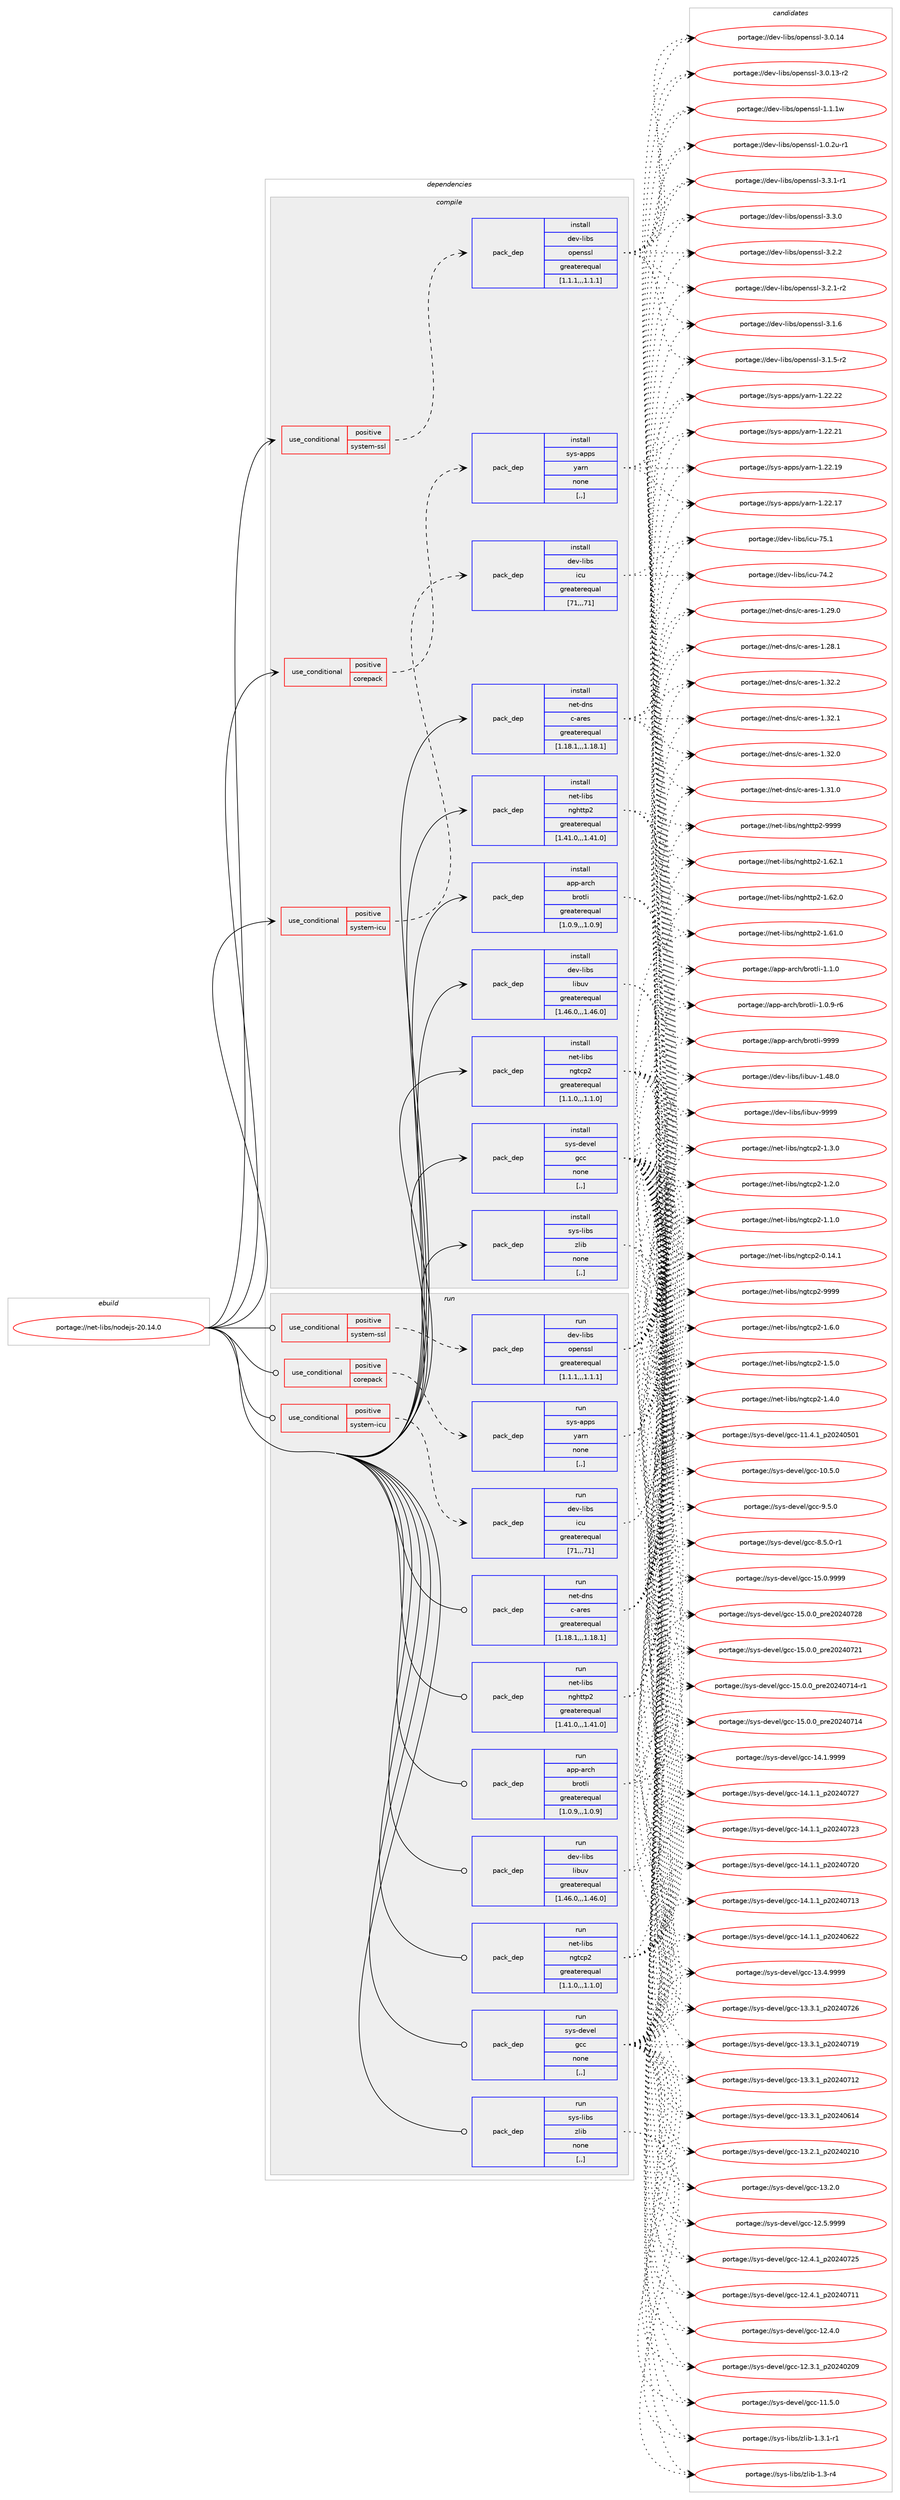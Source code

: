 digraph prolog {

# *************
# Graph options
# *************

newrank=true;
concentrate=true;
compound=true;
graph [rankdir=LR,fontname=Helvetica,fontsize=10,ranksep=1.5];#, ranksep=2.5, nodesep=0.2];
edge  [arrowhead=vee];
node  [fontname=Helvetica,fontsize=10];

# **********
# The ebuild
# **********

subgraph cluster_leftcol {
color=gray;
label=<<i>ebuild</i>>;
id [label="portage://net-libs/nodejs-20.14.0", color=red, width=4, href="../net-libs/nodejs-20.14.0.svg"];
}

# ****************
# The dependencies
# ****************

subgraph cluster_midcol {
color=gray;
label=<<i>dependencies</i>>;
subgraph cluster_compile {
fillcolor="#eeeeee";
style=filled;
label=<<i>compile</i>>;
subgraph cond94241 {
dependency361022 [label=<<TABLE BORDER="0" CELLBORDER="1" CELLSPACING="0" CELLPADDING="4"><TR><TD ROWSPAN="3" CELLPADDING="10">use_conditional</TD></TR><TR><TD>positive</TD></TR><TR><TD>corepack</TD></TR></TABLE>>, shape=none, color=red];
subgraph pack264123 {
dependency361023 [label=<<TABLE BORDER="0" CELLBORDER="1" CELLSPACING="0" CELLPADDING="4" WIDTH="220"><TR><TD ROWSPAN="6" CELLPADDING="30">pack_dep</TD></TR><TR><TD WIDTH="110">install</TD></TR><TR><TD>sys-apps</TD></TR><TR><TD>yarn</TD></TR><TR><TD>none</TD></TR><TR><TD>[,,]</TD></TR></TABLE>>, shape=none, color=blue];
}
dependency361022:e -> dependency361023:w [weight=20,style="dashed",arrowhead="vee"];
}
id:e -> dependency361022:w [weight=20,style="solid",arrowhead="vee"];
subgraph cond94242 {
dependency361024 [label=<<TABLE BORDER="0" CELLBORDER="1" CELLSPACING="0" CELLPADDING="4"><TR><TD ROWSPAN="3" CELLPADDING="10">use_conditional</TD></TR><TR><TD>positive</TD></TR><TR><TD>system-icu</TD></TR></TABLE>>, shape=none, color=red];
subgraph pack264124 {
dependency361025 [label=<<TABLE BORDER="0" CELLBORDER="1" CELLSPACING="0" CELLPADDING="4" WIDTH="220"><TR><TD ROWSPAN="6" CELLPADDING="30">pack_dep</TD></TR><TR><TD WIDTH="110">install</TD></TR><TR><TD>dev-libs</TD></TR><TR><TD>icu</TD></TR><TR><TD>greaterequal</TD></TR><TR><TD>[71,,,71]</TD></TR></TABLE>>, shape=none, color=blue];
}
dependency361024:e -> dependency361025:w [weight=20,style="dashed",arrowhead="vee"];
}
id:e -> dependency361024:w [weight=20,style="solid",arrowhead="vee"];
subgraph cond94243 {
dependency361026 [label=<<TABLE BORDER="0" CELLBORDER="1" CELLSPACING="0" CELLPADDING="4"><TR><TD ROWSPAN="3" CELLPADDING="10">use_conditional</TD></TR><TR><TD>positive</TD></TR><TR><TD>system-ssl</TD></TR></TABLE>>, shape=none, color=red];
subgraph pack264125 {
dependency361027 [label=<<TABLE BORDER="0" CELLBORDER="1" CELLSPACING="0" CELLPADDING="4" WIDTH="220"><TR><TD ROWSPAN="6" CELLPADDING="30">pack_dep</TD></TR><TR><TD WIDTH="110">install</TD></TR><TR><TD>dev-libs</TD></TR><TR><TD>openssl</TD></TR><TR><TD>greaterequal</TD></TR><TR><TD>[1.1.1,,,1.1.1]</TD></TR></TABLE>>, shape=none, color=blue];
}
dependency361026:e -> dependency361027:w [weight=20,style="dashed",arrowhead="vee"];
}
id:e -> dependency361026:w [weight=20,style="solid",arrowhead="vee"];
subgraph pack264126 {
dependency361028 [label=<<TABLE BORDER="0" CELLBORDER="1" CELLSPACING="0" CELLPADDING="4" WIDTH="220"><TR><TD ROWSPAN="6" CELLPADDING="30">pack_dep</TD></TR><TR><TD WIDTH="110">install</TD></TR><TR><TD>app-arch</TD></TR><TR><TD>brotli</TD></TR><TR><TD>greaterequal</TD></TR><TR><TD>[1.0.9,,,1.0.9]</TD></TR></TABLE>>, shape=none, color=blue];
}
id:e -> dependency361028:w [weight=20,style="solid",arrowhead="vee"];
subgraph pack264127 {
dependency361029 [label=<<TABLE BORDER="0" CELLBORDER="1" CELLSPACING="0" CELLPADDING="4" WIDTH="220"><TR><TD ROWSPAN="6" CELLPADDING="30">pack_dep</TD></TR><TR><TD WIDTH="110">install</TD></TR><TR><TD>dev-libs</TD></TR><TR><TD>libuv</TD></TR><TR><TD>greaterequal</TD></TR><TR><TD>[1.46.0,,,1.46.0]</TD></TR></TABLE>>, shape=none, color=blue];
}
id:e -> dependency361029:w [weight=20,style="solid",arrowhead="vee"];
subgraph pack264128 {
dependency361030 [label=<<TABLE BORDER="0" CELLBORDER="1" CELLSPACING="0" CELLPADDING="4" WIDTH="220"><TR><TD ROWSPAN="6" CELLPADDING="30">pack_dep</TD></TR><TR><TD WIDTH="110">install</TD></TR><TR><TD>net-dns</TD></TR><TR><TD>c-ares</TD></TR><TR><TD>greaterequal</TD></TR><TR><TD>[1.18.1,,,1.18.1]</TD></TR></TABLE>>, shape=none, color=blue];
}
id:e -> dependency361030:w [weight=20,style="solid",arrowhead="vee"];
subgraph pack264129 {
dependency361031 [label=<<TABLE BORDER="0" CELLBORDER="1" CELLSPACING="0" CELLPADDING="4" WIDTH="220"><TR><TD ROWSPAN="6" CELLPADDING="30">pack_dep</TD></TR><TR><TD WIDTH="110">install</TD></TR><TR><TD>net-libs</TD></TR><TR><TD>nghttp2</TD></TR><TR><TD>greaterequal</TD></TR><TR><TD>[1.41.0,,,1.41.0]</TD></TR></TABLE>>, shape=none, color=blue];
}
id:e -> dependency361031:w [weight=20,style="solid",arrowhead="vee"];
subgraph pack264130 {
dependency361032 [label=<<TABLE BORDER="0" CELLBORDER="1" CELLSPACING="0" CELLPADDING="4" WIDTH="220"><TR><TD ROWSPAN="6" CELLPADDING="30">pack_dep</TD></TR><TR><TD WIDTH="110">install</TD></TR><TR><TD>net-libs</TD></TR><TR><TD>ngtcp2</TD></TR><TR><TD>greaterequal</TD></TR><TR><TD>[1.1.0,,,1.1.0]</TD></TR></TABLE>>, shape=none, color=blue];
}
id:e -> dependency361032:w [weight=20,style="solid",arrowhead="vee"];
subgraph pack264131 {
dependency361033 [label=<<TABLE BORDER="0" CELLBORDER="1" CELLSPACING="0" CELLPADDING="4" WIDTH="220"><TR><TD ROWSPAN="6" CELLPADDING="30">pack_dep</TD></TR><TR><TD WIDTH="110">install</TD></TR><TR><TD>sys-devel</TD></TR><TR><TD>gcc</TD></TR><TR><TD>none</TD></TR><TR><TD>[,,]</TD></TR></TABLE>>, shape=none, color=blue];
}
id:e -> dependency361033:w [weight=20,style="solid",arrowhead="vee"];
subgraph pack264132 {
dependency361034 [label=<<TABLE BORDER="0" CELLBORDER="1" CELLSPACING="0" CELLPADDING="4" WIDTH="220"><TR><TD ROWSPAN="6" CELLPADDING="30">pack_dep</TD></TR><TR><TD WIDTH="110">install</TD></TR><TR><TD>sys-libs</TD></TR><TR><TD>zlib</TD></TR><TR><TD>none</TD></TR><TR><TD>[,,]</TD></TR></TABLE>>, shape=none, color=blue];
}
id:e -> dependency361034:w [weight=20,style="solid",arrowhead="vee"];
}
subgraph cluster_compileandrun {
fillcolor="#eeeeee";
style=filled;
label=<<i>compile and run</i>>;
}
subgraph cluster_run {
fillcolor="#eeeeee";
style=filled;
label=<<i>run</i>>;
subgraph cond94244 {
dependency361035 [label=<<TABLE BORDER="0" CELLBORDER="1" CELLSPACING="0" CELLPADDING="4"><TR><TD ROWSPAN="3" CELLPADDING="10">use_conditional</TD></TR><TR><TD>positive</TD></TR><TR><TD>corepack</TD></TR></TABLE>>, shape=none, color=red];
subgraph pack264133 {
dependency361036 [label=<<TABLE BORDER="0" CELLBORDER="1" CELLSPACING="0" CELLPADDING="4" WIDTH="220"><TR><TD ROWSPAN="6" CELLPADDING="30">pack_dep</TD></TR><TR><TD WIDTH="110">run</TD></TR><TR><TD>sys-apps</TD></TR><TR><TD>yarn</TD></TR><TR><TD>none</TD></TR><TR><TD>[,,]</TD></TR></TABLE>>, shape=none, color=blue];
}
dependency361035:e -> dependency361036:w [weight=20,style="dashed",arrowhead="vee"];
}
id:e -> dependency361035:w [weight=20,style="solid",arrowhead="odot"];
subgraph cond94245 {
dependency361037 [label=<<TABLE BORDER="0" CELLBORDER="1" CELLSPACING="0" CELLPADDING="4"><TR><TD ROWSPAN="3" CELLPADDING="10">use_conditional</TD></TR><TR><TD>positive</TD></TR><TR><TD>system-icu</TD></TR></TABLE>>, shape=none, color=red];
subgraph pack264134 {
dependency361038 [label=<<TABLE BORDER="0" CELLBORDER="1" CELLSPACING="0" CELLPADDING="4" WIDTH="220"><TR><TD ROWSPAN="6" CELLPADDING="30">pack_dep</TD></TR><TR><TD WIDTH="110">run</TD></TR><TR><TD>dev-libs</TD></TR><TR><TD>icu</TD></TR><TR><TD>greaterequal</TD></TR><TR><TD>[71,,,71]</TD></TR></TABLE>>, shape=none, color=blue];
}
dependency361037:e -> dependency361038:w [weight=20,style="dashed",arrowhead="vee"];
}
id:e -> dependency361037:w [weight=20,style="solid",arrowhead="odot"];
subgraph cond94246 {
dependency361039 [label=<<TABLE BORDER="0" CELLBORDER="1" CELLSPACING="0" CELLPADDING="4"><TR><TD ROWSPAN="3" CELLPADDING="10">use_conditional</TD></TR><TR><TD>positive</TD></TR><TR><TD>system-ssl</TD></TR></TABLE>>, shape=none, color=red];
subgraph pack264135 {
dependency361040 [label=<<TABLE BORDER="0" CELLBORDER="1" CELLSPACING="0" CELLPADDING="4" WIDTH="220"><TR><TD ROWSPAN="6" CELLPADDING="30">pack_dep</TD></TR><TR><TD WIDTH="110">run</TD></TR><TR><TD>dev-libs</TD></TR><TR><TD>openssl</TD></TR><TR><TD>greaterequal</TD></TR><TR><TD>[1.1.1,,,1.1.1]</TD></TR></TABLE>>, shape=none, color=blue];
}
dependency361039:e -> dependency361040:w [weight=20,style="dashed",arrowhead="vee"];
}
id:e -> dependency361039:w [weight=20,style="solid",arrowhead="odot"];
subgraph pack264136 {
dependency361041 [label=<<TABLE BORDER="0" CELLBORDER="1" CELLSPACING="0" CELLPADDING="4" WIDTH="220"><TR><TD ROWSPAN="6" CELLPADDING="30">pack_dep</TD></TR><TR><TD WIDTH="110">run</TD></TR><TR><TD>app-arch</TD></TR><TR><TD>brotli</TD></TR><TR><TD>greaterequal</TD></TR><TR><TD>[1.0.9,,,1.0.9]</TD></TR></TABLE>>, shape=none, color=blue];
}
id:e -> dependency361041:w [weight=20,style="solid",arrowhead="odot"];
subgraph pack264137 {
dependency361042 [label=<<TABLE BORDER="0" CELLBORDER="1" CELLSPACING="0" CELLPADDING="4" WIDTH="220"><TR><TD ROWSPAN="6" CELLPADDING="30">pack_dep</TD></TR><TR><TD WIDTH="110">run</TD></TR><TR><TD>dev-libs</TD></TR><TR><TD>libuv</TD></TR><TR><TD>greaterequal</TD></TR><TR><TD>[1.46.0,,,1.46.0]</TD></TR></TABLE>>, shape=none, color=blue];
}
id:e -> dependency361042:w [weight=20,style="solid",arrowhead="odot"];
subgraph pack264138 {
dependency361043 [label=<<TABLE BORDER="0" CELLBORDER="1" CELLSPACING="0" CELLPADDING="4" WIDTH="220"><TR><TD ROWSPAN="6" CELLPADDING="30">pack_dep</TD></TR><TR><TD WIDTH="110">run</TD></TR><TR><TD>net-dns</TD></TR><TR><TD>c-ares</TD></TR><TR><TD>greaterequal</TD></TR><TR><TD>[1.18.1,,,1.18.1]</TD></TR></TABLE>>, shape=none, color=blue];
}
id:e -> dependency361043:w [weight=20,style="solid",arrowhead="odot"];
subgraph pack264139 {
dependency361044 [label=<<TABLE BORDER="0" CELLBORDER="1" CELLSPACING="0" CELLPADDING="4" WIDTH="220"><TR><TD ROWSPAN="6" CELLPADDING="30">pack_dep</TD></TR><TR><TD WIDTH="110">run</TD></TR><TR><TD>net-libs</TD></TR><TR><TD>nghttp2</TD></TR><TR><TD>greaterequal</TD></TR><TR><TD>[1.41.0,,,1.41.0]</TD></TR></TABLE>>, shape=none, color=blue];
}
id:e -> dependency361044:w [weight=20,style="solid",arrowhead="odot"];
subgraph pack264140 {
dependency361045 [label=<<TABLE BORDER="0" CELLBORDER="1" CELLSPACING="0" CELLPADDING="4" WIDTH="220"><TR><TD ROWSPAN="6" CELLPADDING="30">pack_dep</TD></TR><TR><TD WIDTH="110">run</TD></TR><TR><TD>net-libs</TD></TR><TR><TD>ngtcp2</TD></TR><TR><TD>greaterequal</TD></TR><TR><TD>[1.1.0,,,1.1.0]</TD></TR></TABLE>>, shape=none, color=blue];
}
id:e -> dependency361045:w [weight=20,style="solid",arrowhead="odot"];
subgraph pack264141 {
dependency361046 [label=<<TABLE BORDER="0" CELLBORDER="1" CELLSPACING="0" CELLPADDING="4" WIDTH="220"><TR><TD ROWSPAN="6" CELLPADDING="30">pack_dep</TD></TR><TR><TD WIDTH="110">run</TD></TR><TR><TD>sys-devel</TD></TR><TR><TD>gcc</TD></TR><TR><TD>none</TD></TR><TR><TD>[,,]</TD></TR></TABLE>>, shape=none, color=blue];
}
id:e -> dependency361046:w [weight=20,style="solid",arrowhead="odot"];
subgraph pack264142 {
dependency361047 [label=<<TABLE BORDER="0" CELLBORDER="1" CELLSPACING="0" CELLPADDING="4" WIDTH="220"><TR><TD ROWSPAN="6" CELLPADDING="30">pack_dep</TD></TR><TR><TD WIDTH="110">run</TD></TR><TR><TD>sys-libs</TD></TR><TR><TD>zlib</TD></TR><TR><TD>none</TD></TR><TR><TD>[,,]</TD></TR></TABLE>>, shape=none, color=blue];
}
id:e -> dependency361047:w [weight=20,style="solid",arrowhead="odot"];
}
}

# **************
# The candidates
# **************

subgraph cluster_choices {
rank=same;
color=gray;
label=<<i>candidates</i>>;

subgraph choice264123 {
color=black;
nodesep=1;
choice115121115459711211211547121971141104549465050465050 [label="portage://sys-apps/yarn-1.22.22", color=red, width=4,href="../sys-apps/yarn-1.22.22.svg"];
choice115121115459711211211547121971141104549465050465049 [label="portage://sys-apps/yarn-1.22.21", color=red, width=4,href="../sys-apps/yarn-1.22.21.svg"];
choice115121115459711211211547121971141104549465050464957 [label="portage://sys-apps/yarn-1.22.19", color=red, width=4,href="../sys-apps/yarn-1.22.19.svg"];
choice115121115459711211211547121971141104549465050464955 [label="portage://sys-apps/yarn-1.22.17", color=red, width=4,href="../sys-apps/yarn-1.22.17.svg"];
dependency361023:e -> choice115121115459711211211547121971141104549465050465050:w [style=dotted,weight="100"];
dependency361023:e -> choice115121115459711211211547121971141104549465050465049:w [style=dotted,weight="100"];
dependency361023:e -> choice115121115459711211211547121971141104549465050464957:w [style=dotted,weight="100"];
dependency361023:e -> choice115121115459711211211547121971141104549465050464955:w [style=dotted,weight="100"];
}
subgraph choice264124 {
color=black;
nodesep=1;
choice100101118451081059811547105991174555534649 [label="portage://dev-libs/icu-75.1", color=red, width=4,href="../dev-libs/icu-75.1.svg"];
choice100101118451081059811547105991174555524650 [label="portage://dev-libs/icu-74.2", color=red, width=4,href="../dev-libs/icu-74.2.svg"];
dependency361025:e -> choice100101118451081059811547105991174555534649:w [style=dotted,weight="100"];
dependency361025:e -> choice100101118451081059811547105991174555524650:w [style=dotted,weight="100"];
}
subgraph choice264125 {
color=black;
nodesep=1;
choice1001011184510810598115471111121011101151151084551465146494511449 [label="portage://dev-libs/openssl-3.3.1-r1", color=red, width=4,href="../dev-libs/openssl-3.3.1-r1.svg"];
choice100101118451081059811547111112101110115115108455146514648 [label="portage://dev-libs/openssl-3.3.0", color=red, width=4,href="../dev-libs/openssl-3.3.0.svg"];
choice100101118451081059811547111112101110115115108455146504650 [label="portage://dev-libs/openssl-3.2.2", color=red, width=4,href="../dev-libs/openssl-3.2.2.svg"];
choice1001011184510810598115471111121011101151151084551465046494511450 [label="portage://dev-libs/openssl-3.2.1-r2", color=red, width=4,href="../dev-libs/openssl-3.2.1-r2.svg"];
choice100101118451081059811547111112101110115115108455146494654 [label="portage://dev-libs/openssl-3.1.6", color=red, width=4,href="../dev-libs/openssl-3.1.6.svg"];
choice1001011184510810598115471111121011101151151084551464946534511450 [label="portage://dev-libs/openssl-3.1.5-r2", color=red, width=4,href="../dev-libs/openssl-3.1.5-r2.svg"];
choice10010111845108105981154711111210111011511510845514648464952 [label="portage://dev-libs/openssl-3.0.14", color=red, width=4,href="../dev-libs/openssl-3.0.14.svg"];
choice100101118451081059811547111112101110115115108455146484649514511450 [label="portage://dev-libs/openssl-3.0.13-r2", color=red, width=4,href="../dev-libs/openssl-3.0.13-r2.svg"];
choice100101118451081059811547111112101110115115108454946494649119 [label="portage://dev-libs/openssl-1.1.1w", color=red, width=4,href="../dev-libs/openssl-1.1.1w.svg"];
choice1001011184510810598115471111121011101151151084549464846501174511449 [label="portage://dev-libs/openssl-1.0.2u-r1", color=red, width=4,href="../dev-libs/openssl-1.0.2u-r1.svg"];
dependency361027:e -> choice1001011184510810598115471111121011101151151084551465146494511449:w [style=dotted,weight="100"];
dependency361027:e -> choice100101118451081059811547111112101110115115108455146514648:w [style=dotted,weight="100"];
dependency361027:e -> choice100101118451081059811547111112101110115115108455146504650:w [style=dotted,weight="100"];
dependency361027:e -> choice1001011184510810598115471111121011101151151084551465046494511450:w [style=dotted,weight="100"];
dependency361027:e -> choice100101118451081059811547111112101110115115108455146494654:w [style=dotted,weight="100"];
dependency361027:e -> choice1001011184510810598115471111121011101151151084551464946534511450:w [style=dotted,weight="100"];
dependency361027:e -> choice10010111845108105981154711111210111011511510845514648464952:w [style=dotted,weight="100"];
dependency361027:e -> choice100101118451081059811547111112101110115115108455146484649514511450:w [style=dotted,weight="100"];
dependency361027:e -> choice100101118451081059811547111112101110115115108454946494649119:w [style=dotted,weight="100"];
dependency361027:e -> choice1001011184510810598115471111121011101151151084549464846501174511449:w [style=dotted,weight="100"];
}
subgraph choice264126 {
color=black;
nodesep=1;
choice9711211245971149910447981141111161081054557575757 [label="portage://app-arch/brotli-9999", color=red, width=4,href="../app-arch/brotli-9999.svg"];
choice971121124597114991044798114111116108105454946494648 [label="portage://app-arch/brotli-1.1.0", color=red, width=4,href="../app-arch/brotli-1.1.0.svg"];
choice9711211245971149910447981141111161081054549464846574511454 [label="portage://app-arch/brotli-1.0.9-r6", color=red, width=4,href="../app-arch/brotli-1.0.9-r6.svg"];
dependency361028:e -> choice9711211245971149910447981141111161081054557575757:w [style=dotted,weight="100"];
dependency361028:e -> choice971121124597114991044798114111116108105454946494648:w [style=dotted,weight="100"];
dependency361028:e -> choice9711211245971149910447981141111161081054549464846574511454:w [style=dotted,weight="100"];
}
subgraph choice264127 {
color=black;
nodesep=1;
choice100101118451081059811547108105981171184557575757 [label="portage://dev-libs/libuv-9999", color=red, width=4,href="../dev-libs/libuv-9999.svg"];
choice1001011184510810598115471081059811711845494652564648 [label="portage://dev-libs/libuv-1.48.0", color=red, width=4,href="../dev-libs/libuv-1.48.0.svg"];
dependency361029:e -> choice100101118451081059811547108105981171184557575757:w [style=dotted,weight="100"];
dependency361029:e -> choice1001011184510810598115471081059811711845494652564648:w [style=dotted,weight="100"];
}
subgraph choice264128 {
color=black;
nodesep=1;
choice110101116451001101154799459711410111545494651504650 [label="portage://net-dns/c-ares-1.32.2", color=red, width=4,href="../net-dns/c-ares-1.32.2.svg"];
choice110101116451001101154799459711410111545494651504649 [label="portage://net-dns/c-ares-1.32.1", color=red, width=4,href="../net-dns/c-ares-1.32.1.svg"];
choice110101116451001101154799459711410111545494651504648 [label="portage://net-dns/c-ares-1.32.0", color=red, width=4,href="../net-dns/c-ares-1.32.0.svg"];
choice110101116451001101154799459711410111545494651494648 [label="portage://net-dns/c-ares-1.31.0", color=red, width=4,href="../net-dns/c-ares-1.31.0.svg"];
choice110101116451001101154799459711410111545494650574648 [label="portage://net-dns/c-ares-1.29.0", color=red, width=4,href="../net-dns/c-ares-1.29.0.svg"];
choice110101116451001101154799459711410111545494650564649 [label="portage://net-dns/c-ares-1.28.1", color=red, width=4,href="../net-dns/c-ares-1.28.1.svg"];
dependency361030:e -> choice110101116451001101154799459711410111545494651504650:w [style=dotted,weight="100"];
dependency361030:e -> choice110101116451001101154799459711410111545494651504649:w [style=dotted,weight="100"];
dependency361030:e -> choice110101116451001101154799459711410111545494651504648:w [style=dotted,weight="100"];
dependency361030:e -> choice110101116451001101154799459711410111545494651494648:w [style=dotted,weight="100"];
dependency361030:e -> choice110101116451001101154799459711410111545494650574648:w [style=dotted,weight="100"];
dependency361030:e -> choice110101116451001101154799459711410111545494650564649:w [style=dotted,weight="100"];
}
subgraph choice264129 {
color=black;
nodesep=1;
choice110101116451081059811547110103104116116112504557575757 [label="portage://net-libs/nghttp2-9999", color=red, width=4,href="../net-libs/nghttp2-9999.svg"];
choice1101011164510810598115471101031041161161125045494654504649 [label="portage://net-libs/nghttp2-1.62.1", color=red, width=4,href="../net-libs/nghttp2-1.62.1.svg"];
choice1101011164510810598115471101031041161161125045494654504648 [label="portage://net-libs/nghttp2-1.62.0", color=red, width=4,href="../net-libs/nghttp2-1.62.0.svg"];
choice1101011164510810598115471101031041161161125045494654494648 [label="portage://net-libs/nghttp2-1.61.0", color=red, width=4,href="../net-libs/nghttp2-1.61.0.svg"];
dependency361031:e -> choice110101116451081059811547110103104116116112504557575757:w [style=dotted,weight="100"];
dependency361031:e -> choice1101011164510810598115471101031041161161125045494654504649:w [style=dotted,weight="100"];
dependency361031:e -> choice1101011164510810598115471101031041161161125045494654504648:w [style=dotted,weight="100"];
dependency361031:e -> choice1101011164510810598115471101031041161161125045494654494648:w [style=dotted,weight="100"];
}
subgraph choice264130 {
color=black;
nodesep=1;
choice11010111645108105981154711010311699112504557575757 [label="portage://net-libs/ngtcp2-9999", color=red, width=4,href="../net-libs/ngtcp2-9999.svg"];
choice1101011164510810598115471101031169911250454946544648 [label="portage://net-libs/ngtcp2-1.6.0", color=red, width=4,href="../net-libs/ngtcp2-1.6.0.svg"];
choice1101011164510810598115471101031169911250454946534648 [label="portage://net-libs/ngtcp2-1.5.0", color=red, width=4,href="../net-libs/ngtcp2-1.5.0.svg"];
choice1101011164510810598115471101031169911250454946524648 [label="portage://net-libs/ngtcp2-1.4.0", color=red, width=4,href="../net-libs/ngtcp2-1.4.0.svg"];
choice1101011164510810598115471101031169911250454946514648 [label="portage://net-libs/ngtcp2-1.3.0", color=red, width=4,href="../net-libs/ngtcp2-1.3.0.svg"];
choice1101011164510810598115471101031169911250454946504648 [label="portage://net-libs/ngtcp2-1.2.0", color=red, width=4,href="../net-libs/ngtcp2-1.2.0.svg"];
choice1101011164510810598115471101031169911250454946494648 [label="portage://net-libs/ngtcp2-1.1.0", color=red, width=4,href="../net-libs/ngtcp2-1.1.0.svg"];
choice110101116451081059811547110103116991125045484649524649 [label="portage://net-libs/ngtcp2-0.14.1", color=red, width=4,href="../net-libs/ngtcp2-0.14.1.svg"];
dependency361032:e -> choice11010111645108105981154711010311699112504557575757:w [style=dotted,weight="100"];
dependency361032:e -> choice1101011164510810598115471101031169911250454946544648:w [style=dotted,weight="100"];
dependency361032:e -> choice1101011164510810598115471101031169911250454946534648:w [style=dotted,weight="100"];
dependency361032:e -> choice1101011164510810598115471101031169911250454946524648:w [style=dotted,weight="100"];
dependency361032:e -> choice1101011164510810598115471101031169911250454946514648:w [style=dotted,weight="100"];
dependency361032:e -> choice1101011164510810598115471101031169911250454946504648:w [style=dotted,weight="100"];
dependency361032:e -> choice1101011164510810598115471101031169911250454946494648:w [style=dotted,weight="100"];
dependency361032:e -> choice110101116451081059811547110103116991125045484649524649:w [style=dotted,weight="100"];
}
subgraph choice264131 {
color=black;
nodesep=1;
choice1151211154510010111810110847103999945495346484657575757 [label="portage://sys-devel/gcc-15.0.9999", color=red, width=4,href="../sys-devel/gcc-15.0.9999.svg"];
choice1151211154510010111810110847103999945495346484648951121141015048505248555056 [label="portage://sys-devel/gcc-15.0.0_pre20240728", color=red, width=4,href="../sys-devel/gcc-15.0.0_pre20240728.svg"];
choice1151211154510010111810110847103999945495346484648951121141015048505248555049 [label="portage://sys-devel/gcc-15.0.0_pre20240721", color=red, width=4,href="../sys-devel/gcc-15.0.0_pre20240721.svg"];
choice11512111545100101118101108471039999454953464846489511211410150485052485549524511449 [label="portage://sys-devel/gcc-15.0.0_pre20240714-r1", color=red, width=4,href="../sys-devel/gcc-15.0.0_pre20240714-r1.svg"];
choice1151211154510010111810110847103999945495346484648951121141015048505248554952 [label="portage://sys-devel/gcc-15.0.0_pre20240714", color=red, width=4,href="../sys-devel/gcc-15.0.0_pre20240714.svg"];
choice1151211154510010111810110847103999945495246494657575757 [label="portage://sys-devel/gcc-14.1.9999", color=red, width=4,href="../sys-devel/gcc-14.1.9999.svg"];
choice1151211154510010111810110847103999945495246494649951125048505248555055 [label="portage://sys-devel/gcc-14.1.1_p20240727", color=red, width=4,href="../sys-devel/gcc-14.1.1_p20240727.svg"];
choice1151211154510010111810110847103999945495246494649951125048505248555051 [label="portage://sys-devel/gcc-14.1.1_p20240723", color=red, width=4,href="../sys-devel/gcc-14.1.1_p20240723.svg"];
choice1151211154510010111810110847103999945495246494649951125048505248555048 [label="portage://sys-devel/gcc-14.1.1_p20240720", color=red, width=4,href="../sys-devel/gcc-14.1.1_p20240720.svg"];
choice1151211154510010111810110847103999945495246494649951125048505248554951 [label="portage://sys-devel/gcc-14.1.1_p20240713", color=red, width=4,href="../sys-devel/gcc-14.1.1_p20240713.svg"];
choice1151211154510010111810110847103999945495246494649951125048505248545050 [label="portage://sys-devel/gcc-14.1.1_p20240622", color=red, width=4,href="../sys-devel/gcc-14.1.1_p20240622.svg"];
choice1151211154510010111810110847103999945495146524657575757 [label="portage://sys-devel/gcc-13.4.9999", color=red, width=4,href="../sys-devel/gcc-13.4.9999.svg"];
choice1151211154510010111810110847103999945495146514649951125048505248555054 [label="portage://sys-devel/gcc-13.3.1_p20240726", color=red, width=4,href="../sys-devel/gcc-13.3.1_p20240726.svg"];
choice1151211154510010111810110847103999945495146514649951125048505248554957 [label="portage://sys-devel/gcc-13.3.1_p20240719", color=red, width=4,href="../sys-devel/gcc-13.3.1_p20240719.svg"];
choice1151211154510010111810110847103999945495146514649951125048505248554950 [label="portage://sys-devel/gcc-13.3.1_p20240712", color=red, width=4,href="../sys-devel/gcc-13.3.1_p20240712.svg"];
choice1151211154510010111810110847103999945495146514649951125048505248544952 [label="portage://sys-devel/gcc-13.3.1_p20240614", color=red, width=4,href="../sys-devel/gcc-13.3.1_p20240614.svg"];
choice1151211154510010111810110847103999945495146504649951125048505248504948 [label="portage://sys-devel/gcc-13.2.1_p20240210", color=red, width=4,href="../sys-devel/gcc-13.2.1_p20240210.svg"];
choice1151211154510010111810110847103999945495146504648 [label="portage://sys-devel/gcc-13.2.0", color=red, width=4,href="../sys-devel/gcc-13.2.0.svg"];
choice1151211154510010111810110847103999945495046534657575757 [label="portage://sys-devel/gcc-12.5.9999", color=red, width=4,href="../sys-devel/gcc-12.5.9999.svg"];
choice1151211154510010111810110847103999945495046524649951125048505248555053 [label="portage://sys-devel/gcc-12.4.1_p20240725", color=red, width=4,href="../sys-devel/gcc-12.4.1_p20240725.svg"];
choice1151211154510010111810110847103999945495046524649951125048505248554949 [label="portage://sys-devel/gcc-12.4.1_p20240711", color=red, width=4,href="../sys-devel/gcc-12.4.1_p20240711.svg"];
choice1151211154510010111810110847103999945495046524648 [label="portage://sys-devel/gcc-12.4.0", color=red, width=4,href="../sys-devel/gcc-12.4.0.svg"];
choice1151211154510010111810110847103999945495046514649951125048505248504857 [label="portage://sys-devel/gcc-12.3.1_p20240209", color=red, width=4,href="../sys-devel/gcc-12.3.1_p20240209.svg"];
choice1151211154510010111810110847103999945494946534648 [label="portage://sys-devel/gcc-11.5.0", color=red, width=4,href="../sys-devel/gcc-11.5.0.svg"];
choice1151211154510010111810110847103999945494946524649951125048505248534849 [label="portage://sys-devel/gcc-11.4.1_p20240501", color=red, width=4,href="../sys-devel/gcc-11.4.1_p20240501.svg"];
choice1151211154510010111810110847103999945494846534648 [label="portage://sys-devel/gcc-10.5.0", color=red, width=4,href="../sys-devel/gcc-10.5.0.svg"];
choice11512111545100101118101108471039999455746534648 [label="portage://sys-devel/gcc-9.5.0", color=red, width=4,href="../sys-devel/gcc-9.5.0.svg"];
choice115121115451001011181011084710399994556465346484511449 [label="portage://sys-devel/gcc-8.5.0-r1", color=red, width=4,href="../sys-devel/gcc-8.5.0-r1.svg"];
dependency361033:e -> choice1151211154510010111810110847103999945495346484657575757:w [style=dotted,weight="100"];
dependency361033:e -> choice1151211154510010111810110847103999945495346484648951121141015048505248555056:w [style=dotted,weight="100"];
dependency361033:e -> choice1151211154510010111810110847103999945495346484648951121141015048505248555049:w [style=dotted,weight="100"];
dependency361033:e -> choice11512111545100101118101108471039999454953464846489511211410150485052485549524511449:w [style=dotted,weight="100"];
dependency361033:e -> choice1151211154510010111810110847103999945495346484648951121141015048505248554952:w [style=dotted,weight="100"];
dependency361033:e -> choice1151211154510010111810110847103999945495246494657575757:w [style=dotted,weight="100"];
dependency361033:e -> choice1151211154510010111810110847103999945495246494649951125048505248555055:w [style=dotted,weight="100"];
dependency361033:e -> choice1151211154510010111810110847103999945495246494649951125048505248555051:w [style=dotted,weight="100"];
dependency361033:e -> choice1151211154510010111810110847103999945495246494649951125048505248555048:w [style=dotted,weight="100"];
dependency361033:e -> choice1151211154510010111810110847103999945495246494649951125048505248554951:w [style=dotted,weight="100"];
dependency361033:e -> choice1151211154510010111810110847103999945495246494649951125048505248545050:w [style=dotted,weight="100"];
dependency361033:e -> choice1151211154510010111810110847103999945495146524657575757:w [style=dotted,weight="100"];
dependency361033:e -> choice1151211154510010111810110847103999945495146514649951125048505248555054:w [style=dotted,weight="100"];
dependency361033:e -> choice1151211154510010111810110847103999945495146514649951125048505248554957:w [style=dotted,weight="100"];
dependency361033:e -> choice1151211154510010111810110847103999945495146514649951125048505248554950:w [style=dotted,weight="100"];
dependency361033:e -> choice1151211154510010111810110847103999945495146514649951125048505248544952:w [style=dotted,weight="100"];
dependency361033:e -> choice1151211154510010111810110847103999945495146504649951125048505248504948:w [style=dotted,weight="100"];
dependency361033:e -> choice1151211154510010111810110847103999945495146504648:w [style=dotted,weight="100"];
dependency361033:e -> choice1151211154510010111810110847103999945495046534657575757:w [style=dotted,weight="100"];
dependency361033:e -> choice1151211154510010111810110847103999945495046524649951125048505248555053:w [style=dotted,weight="100"];
dependency361033:e -> choice1151211154510010111810110847103999945495046524649951125048505248554949:w [style=dotted,weight="100"];
dependency361033:e -> choice1151211154510010111810110847103999945495046524648:w [style=dotted,weight="100"];
dependency361033:e -> choice1151211154510010111810110847103999945495046514649951125048505248504857:w [style=dotted,weight="100"];
dependency361033:e -> choice1151211154510010111810110847103999945494946534648:w [style=dotted,weight="100"];
dependency361033:e -> choice1151211154510010111810110847103999945494946524649951125048505248534849:w [style=dotted,weight="100"];
dependency361033:e -> choice1151211154510010111810110847103999945494846534648:w [style=dotted,weight="100"];
dependency361033:e -> choice11512111545100101118101108471039999455746534648:w [style=dotted,weight="100"];
dependency361033:e -> choice115121115451001011181011084710399994556465346484511449:w [style=dotted,weight="100"];
}
subgraph choice264132 {
color=black;
nodesep=1;
choice115121115451081059811547122108105984549465146494511449 [label="portage://sys-libs/zlib-1.3.1-r1", color=red, width=4,href="../sys-libs/zlib-1.3.1-r1.svg"];
choice11512111545108105981154712210810598454946514511452 [label="portage://sys-libs/zlib-1.3-r4", color=red, width=4,href="../sys-libs/zlib-1.3-r4.svg"];
dependency361034:e -> choice115121115451081059811547122108105984549465146494511449:w [style=dotted,weight="100"];
dependency361034:e -> choice11512111545108105981154712210810598454946514511452:w [style=dotted,weight="100"];
}
subgraph choice264133 {
color=black;
nodesep=1;
choice115121115459711211211547121971141104549465050465050 [label="portage://sys-apps/yarn-1.22.22", color=red, width=4,href="../sys-apps/yarn-1.22.22.svg"];
choice115121115459711211211547121971141104549465050465049 [label="portage://sys-apps/yarn-1.22.21", color=red, width=4,href="../sys-apps/yarn-1.22.21.svg"];
choice115121115459711211211547121971141104549465050464957 [label="portage://sys-apps/yarn-1.22.19", color=red, width=4,href="../sys-apps/yarn-1.22.19.svg"];
choice115121115459711211211547121971141104549465050464955 [label="portage://sys-apps/yarn-1.22.17", color=red, width=4,href="../sys-apps/yarn-1.22.17.svg"];
dependency361036:e -> choice115121115459711211211547121971141104549465050465050:w [style=dotted,weight="100"];
dependency361036:e -> choice115121115459711211211547121971141104549465050465049:w [style=dotted,weight="100"];
dependency361036:e -> choice115121115459711211211547121971141104549465050464957:w [style=dotted,weight="100"];
dependency361036:e -> choice115121115459711211211547121971141104549465050464955:w [style=dotted,weight="100"];
}
subgraph choice264134 {
color=black;
nodesep=1;
choice100101118451081059811547105991174555534649 [label="portage://dev-libs/icu-75.1", color=red, width=4,href="../dev-libs/icu-75.1.svg"];
choice100101118451081059811547105991174555524650 [label="portage://dev-libs/icu-74.2", color=red, width=4,href="../dev-libs/icu-74.2.svg"];
dependency361038:e -> choice100101118451081059811547105991174555534649:w [style=dotted,weight="100"];
dependency361038:e -> choice100101118451081059811547105991174555524650:w [style=dotted,weight="100"];
}
subgraph choice264135 {
color=black;
nodesep=1;
choice1001011184510810598115471111121011101151151084551465146494511449 [label="portage://dev-libs/openssl-3.3.1-r1", color=red, width=4,href="../dev-libs/openssl-3.3.1-r1.svg"];
choice100101118451081059811547111112101110115115108455146514648 [label="portage://dev-libs/openssl-3.3.0", color=red, width=4,href="../dev-libs/openssl-3.3.0.svg"];
choice100101118451081059811547111112101110115115108455146504650 [label="portage://dev-libs/openssl-3.2.2", color=red, width=4,href="../dev-libs/openssl-3.2.2.svg"];
choice1001011184510810598115471111121011101151151084551465046494511450 [label="portage://dev-libs/openssl-3.2.1-r2", color=red, width=4,href="../dev-libs/openssl-3.2.1-r2.svg"];
choice100101118451081059811547111112101110115115108455146494654 [label="portage://dev-libs/openssl-3.1.6", color=red, width=4,href="../dev-libs/openssl-3.1.6.svg"];
choice1001011184510810598115471111121011101151151084551464946534511450 [label="portage://dev-libs/openssl-3.1.5-r2", color=red, width=4,href="../dev-libs/openssl-3.1.5-r2.svg"];
choice10010111845108105981154711111210111011511510845514648464952 [label="portage://dev-libs/openssl-3.0.14", color=red, width=4,href="../dev-libs/openssl-3.0.14.svg"];
choice100101118451081059811547111112101110115115108455146484649514511450 [label="portage://dev-libs/openssl-3.0.13-r2", color=red, width=4,href="../dev-libs/openssl-3.0.13-r2.svg"];
choice100101118451081059811547111112101110115115108454946494649119 [label="portage://dev-libs/openssl-1.1.1w", color=red, width=4,href="../dev-libs/openssl-1.1.1w.svg"];
choice1001011184510810598115471111121011101151151084549464846501174511449 [label="portage://dev-libs/openssl-1.0.2u-r1", color=red, width=4,href="../dev-libs/openssl-1.0.2u-r1.svg"];
dependency361040:e -> choice1001011184510810598115471111121011101151151084551465146494511449:w [style=dotted,weight="100"];
dependency361040:e -> choice100101118451081059811547111112101110115115108455146514648:w [style=dotted,weight="100"];
dependency361040:e -> choice100101118451081059811547111112101110115115108455146504650:w [style=dotted,weight="100"];
dependency361040:e -> choice1001011184510810598115471111121011101151151084551465046494511450:w [style=dotted,weight="100"];
dependency361040:e -> choice100101118451081059811547111112101110115115108455146494654:w [style=dotted,weight="100"];
dependency361040:e -> choice1001011184510810598115471111121011101151151084551464946534511450:w [style=dotted,weight="100"];
dependency361040:e -> choice10010111845108105981154711111210111011511510845514648464952:w [style=dotted,weight="100"];
dependency361040:e -> choice100101118451081059811547111112101110115115108455146484649514511450:w [style=dotted,weight="100"];
dependency361040:e -> choice100101118451081059811547111112101110115115108454946494649119:w [style=dotted,weight="100"];
dependency361040:e -> choice1001011184510810598115471111121011101151151084549464846501174511449:w [style=dotted,weight="100"];
}
subgraph choice264136 {
color=black;
nodesep=1;
choice9711211245971149910447981141111161081054557575757 [label="portage://app-arch/brotli-9999", color=red, width=4,href="../app-arch/brotli-9999.svg"];
choice971121124597114991044798114111116108105454946494648 [label="portage://app-arch/brotli-1.1.0", color=red, width=4,href="../app-arch/brotli-1.1.0.svg"];
choice9711211245971149910447981141111161081054549464846574511454 [label="portage://app-arch/brotli-1.0.9-r6", color=red, width=4,href="../app-arch/brotli-1.0.9-r6.svg"];
dependency361041:e -> choice9711211245971149910447981141111161081054557575757:w [style=dotted,weight="100"];
dependency361041:e -> choice971121124597114991044798114111116108105454946494648:w [style=dotted,weight="100"];
dependency361041:e -> choice9711211245971149910447981141111161081054549464846574511454:w [style=dotted,weight="100"];
}
subgraph choice264137 {
color=black;
nodesep=1;
choice100101118451081059811547108105981171184557575757 [label="portage://dev-libs/libuv-9999", color=red, width=4,href="../dev-libs/libuv-9999.svg"];
choice1001011184510810598115471081059811711845494652564648 [label="portage://dev-libs/libuv-1.48.0", color=red, width=4,href="../dev-libs/libuv-1.48.0.svg"];
dependency361042:e -> choice100101118451081059811547108105981171184557575757:w [style=dotted,weight="100"];
dependency361042:e -> choice1001011184510810598115471081059811711845494652564648:w [style=dotted,weight="100"];
}
subgraph choice264138 {
color=black;
nodesep=1;
choice110101116451001101154799459711410111545494651504650 [label="portage://net-dns/c-ares-1.32.2", color=red, width=4,href="../net-dns/c-ares-1.32.2.svg"];
choice110101116451001101154799459711410111545494651504649 [label="portage://net-dns/c-ares-1.32.1", color=red, width=4,href="../net-dns/c-ares-1.32.1.svg"];
choice110101116451001101154799459711410111545494651504648 [label="portage://net-dns/c-ares-1.32.0", color=red, width=4,href="../net-dns/c-ares-1.32.0.svg"];
choice110101116451001101154799459711410111545494651494648 [label="portage://net-dns/c-ares-1.31.0", color=red, width=4,href="../net-dns/c-ares-1.31.0.svg"];
choice110101116451001101154799459711410111545494650574648 [label="portage://net-dns/c-ares-1.29.0", color=red, width=4,href="../net-dns/c-ares-1.29.0.svg"];
choice110101116451001101154799459711410111545494650564649 [label="portage://net-dns/c-ares-1.28.1", color=red, width=4,href="../net-dns/c-ares-1.28.1.svg"];
dependency361043:e -> choice110101116451001101154799459711410111545494651504650:w [style=dotted,weight="100"];
dependency361043:e -> choice110101116451001101154799459711410111545494651504649:w [style=dotted,weight="100"];
dependency361043:e -> choice110101116451001101154799459711410111545494651504648:w [style=dotted,weight="100"];
dependency361043:e -> choice110101116451001101154799459711410111545494651494648:w [style=dotted,weight="100"];
dependency361043:e -> choice110101116451001101154799459711410111545494650574648:w [style=dotted,weight="100"];
dependency361043:e -> choice110101116451001101154799459711410111545494650564649:w [style=dotted,weight="100"];
}
subgraph choice264139 {
color=black;
nodesep=1;
choice110101116451081059811547110103104116116112504557575757 [label="portage://net-libs/nghttp2-9999", color=red, width=4,href="../net-libs/nghttp2-9999.svg"];
choice1101011164510810598115471101031041161161125045494654504649 [label="portage://net-libs/nghttp2-1.62.1", color=red, width=4,href="../net-libs/nghttp2-1.62.1.svg"];
choice1101011164510810598115471101031041161161125045494654504648 [label="portage://net-libs/nghttp2-1.62.0", color=red, width=4,href="../net-libs/nghttp2-1.62.0.svg"];
choice1101011164510810598115471101031041161161125045494654494648 [label="portage://net-libs/nghttp2-1.61.0", color=red, width=4,href="../net-libs/nghttp2-1.61.0.svg"];
dependency361044:e -> choice110101116451081059811547110103104116116112504557575757:w [style=dotted,weight="100"];
dependency361044:e -> choice1101011164510810598115471101031041161161125045494654504649:w [style=dotted,weight="100"];
dependency361044:e -> choice1101011164510810598115471101031041161161125045494654504648:w [style=dotted,weight="100"];
dependency361044:e -> choice1101011164510810598115471101031041161161125045494654494648:w [style=dotted,weight="100"];
}
subgraph choice264140 {
color=black;
nodesep=1;
choice11010111645108105981154711010311699112504557575757 [label="portage://net-libs/ngtcp2-9999", color=red, width=4,href="../net-libs/ngtcp2-9999.svg"];
choice1101011164510810598115471101031169911250454946544648 [label="portage://net-libs/ngtcp2-1.6.0", color=red, width=4,href="../net-libs/ngtcp2-1.6.0.svg"];
choice1101011164510810598115471101031169911250454946534648 [label="portage://net-libs/ngtcp2-1.5.0", color=red, width=4,href="../net-libs/ngtcp2-1.5.0.svg"];
choice1101011164510810598115471101031169911250454946524648 [label="portage://net-libs/ngtcp2-1.4.0", color=red, width=4,href="../net-libs/ngtcp2-1.4.0.svg"];
choice1101011164510810598115471101031169911250454946514648 [label="portage://net-libs/ngtcp2-1.3.0", color=red, width=4,href="../net-libs/ngtcp2-1.3.0.svg"];
choice1101011164510810598115471101031169911250454946504648 [label="portage://net-libs/ngtcp2-1.2.0", color=red, width=4,href="../net-libs/ngtcp2-1.2.0.svg"];
choice1101011164510810598115471101031169911250454946494648 [label="portage://net-libs/ngtcp2-1.1.0", color=red, width=4,href="../net-libs/ngtcp2-1.1.0.svg"];
choice110101116451081059811547110103116991125045484649524649 [label="portage://net-libs/ngtcp2-0.14.1", color=red, width=4,href="../net-libs/ngtcp2-0.14.1.svg"];
dependency361045:e -> choice11010111645108105981154711010311699112504557575757:w [style=dotted,weight="100"];
dependency361045:e -> choice1101011164510810598115471101031169911250454946544648:w [style=dotted,weight="100"];
dependency361045:e -> choice1101011164510810598115471101031169911250454946534648:w [style=dotted,weight="100"];
dependency361045:e -> choice1101011164510810598115471101031169911250454946524648:w [style=dotted,weight="100"];
dependency361045:e -> choice1101011164510810598115471101031169911250454946514648:w [style=dotted,weight="100"];
dependency361045:e -> choice1101011164510810598115471101031169911250454946504648:w [style=dotted,weight="100"];
dependency361045:e -> choice1101011164510810598115471101031169911250454946494648:w [style=dotted,weight="100"];
dependency361045:e -> choice110101116451081059811547110103116991125045484649524649:w [style=dotted,weight="100"];
}
subgraph choice264141 {
color=black;
nodesep=1;
choice1151211154510010111810110847103999945495346484657575757 [label="portage://sys-devel/gcc-15.0.9999", color=red, width=4,href="../sys-devel/gcc-15.0.9999.svg"];
choice1151211154510010111810110847103999945495346484648951121141015048505248555056 [label="portage://sys-devel/gcc-15.0.0_pre20240728", color=red, width=4,href="../sys-devel/gcc-15.0.0_pre20240728.svg"];
choice1151211154510010111810110847103999945495346484648951121141015048505248555049 [label="portage://sys-devel/gcc-15.0.0_pre20240721", color=red, width=4,href="../sys-devel/gcc-15.0.0_pre20240721.svg"];
choice11512111545100101118101108471039999454953464846489511211410150485052485549524511449 [label="portage://sys-devel/gcc-15.0.0_pre20240714-r1", color=red, width=4,href="../sys-devel/gcc-15.0.0_pre20240714-r1.svg"];
choice1151211154510010111810110847103999945495346484648951121141015048505248554952 [label="portage://sys-devel/gcc-15.0.0_pre20240714", color=red, width=4,href="../sys-devel/gcc-15.0.0_pre20240714.svg"];
choice1151211154510010111810110847103999945495246494657575757 [label="portage://sys-devel/gcc-14.1.9999", color=red, width=4,href="../sys-devel/gcc-14.1.9999.svg"];
choice1151211154510010111810110847103999945495246494649951125048505248555055 [label="portage://sys-devel/gcc-14.1.1_p20240727", color=red, width=4,href="../sys-devel/gcc-14.1.1_p20240727.svg"];
choice1151211154510010111810110847103999945495246494649951125048505248555051 [label="portage://sys-devel/gcc-14.1.1_p20240723", color=red, width=4,href="../sys-devel/gcc-14.1.1_p20240723.svg"];
choice1151211154510010111810110847103999945495246494649951125048505248555048 [label="portage://sys-devel/gcc-14.1.1_p20240720", color=red, width=4,href="../sys-devel/gcc-14.1.1_p20240720.svg"];
choice1151211154510010111810110847103999945495246494649951125048505248554951 [label="portage://sys-devel/gcc-14.1.1_p20240713", color=red, width=4,href="../sys-devel/gcc-14.1.1_p20240713.svg"];
choice1151211154510010111810110847103999945495246494649951125048505248545050 [label="portage://sys-devel/gcc-14.1.1_p20240622", color=red, width=4,href="../sys-devel/gcc-14.1.1_p20240622.svg"];
choice1151211154510010111810110847103999945495146524657575757 [label="portage://sys-devel/gcc-13.4.9999", color=red, width=4,href="../sys-devel/gcc-13.4.9999.svg"];
choice1151211154510010111810110847103999945495146514649951125048505248555054 [label="portage://sys-devel/gcc-13.3.1_p20240726", color=red, width=4,href="../sys-devel/gcc-13.3.1_p20240726.svg"];
choice1151211154510010111810110847103999945495146514649951125048505248554957 [label="portage://sys-devel/gcc-13.3.1_p20240719", color=red, width=4,href="../sys-devel/gcc-13.3.1_p20240719.svg"];
choice1151211154510010111810110847103999945495146514649951125048505248554950 [label="portage://sys-devel/gcc-13.3.1_p20240712", color=red, width=4,href="../sys-devel/gcc-13.3.1_p20240712.svg"];
choice1151211154510010111810110847103999945495146514649951125048505248544952 [label="portage://sys-devel/gcc-13.3.1_p20240614", color=red, width=4,href="../sys-devel/gcc-13.3.1_p20240614.svg"];
choice1151211154510010111810110847103999945495146504649951125048505248504948 [label="portage://sys-devel/gcc-13.2.1_p20240210", color=red, width=4,href="../sys-devel/gcc-13.2.1_p20240210.svg"];
choice1151211154510010111810110847103999945495146504648 [label="portage://sys-devel/gcc-13.2.0", color=red, width=4,href="../sys-devel/gcc-13.2.0.svg"];
choice1151211154510010111810110847103999945495046534657575757 [label="portage://sys-devel/gcc-12.5.9999", color=red, width=4,href="../sys-devel/gcc-12.5.9999.svg"];
choice1151211154510010111810110847103999945495046524649951125048505248555053 [label="portage://sys-devel/gcc-12.4.1_p20240725", color=red, width=4,href="../sys-devel/gcc-12.4.1_p20240725.svg"];
choice1151211154510010111810110847103999945495046524649951125048505248554949 [label="portage://sys-devel/gcc-12.4.1_p20240711", color=red, width=4,href="../sys-devel/gcc-12.4.1_p20240711.svg"];
choice1151211154510010111810110847103999945495046524648 [label="portage://sys-devel/gcc-12.4.0", color=red, width=4,href="../sys-devel/gcc-12.4.0.svg"];
choice1151211154510010111810110847103999945495046514649951125048505248504857 [label="portage://sys-devel/gcc-12.3.1_p20240209", color=red, width=4,href="../sys-devel/gcc-12.3.1_p20240209.svg"];
choice1151211154510010111810110847103999945494946534648 [label="portage://sys-devel/gcc-11.5.0", color=red, width=4,href="../sys-devel/gcc-11.5.0.svg"];
choice1151211154510010111810110847103999945494946524649951125048505248534849 [label="portage://sys-devel/gcc-11.4.1_p20240501", color=red, width=4,href="../sys-devel/gcc-11.4.1_p20240501.svg"];
choice1151211154510010111810110847103999945494846534648 [label="portage://sys-devel/gcc-10.5.0", color=red, width=4,href="../sys-devel/gcc-10.5.0.svg"];
choice11512111545100101118101108471039999455746534648 [label="portage://sys-devel/gcc-9.5.0", color=red, width=4,href="../sys-devel/gcc-9.5.0.svg"];
choice115121115451001011181011084710399994556465346484511449 [label="portage://sys-devel/gcc-8.5.0-r1", color=red, width=4,href="../sys-devel/gcc-8.5.0-r1.svg"];
dependency361046:e -> choice1151211154510010111810110847103999945495346484657575757:w [style=dotted,weight="100"];
dependency361046:e -> choice1151211154510010111810110847103999945495346484648951121141015048505248555056:w [style=dotted,weight="100"];
dependency361046:e -> choice1151211154510010111810110847103999945495346484648951121141015048505248555049:w [style=dotted,weight="100"];
dependency361046:e -> choice11512111545100101118101108471039999454953464846489511211410150485052485549524511449:w [style=dotted,weight="100"];
dependency361046:e -> choice1151211154510010111810110847103999945495346484648951121141015048505248554952:w [style=dotted,weight="100"];
dependency361046:e -> choice1151211154510010111810110847103999945495246494657575757:w [style=dotted,weight="100"];
dependency361046:e -> choice1151211154510010111810110847103999945495246494649951125048505248555055:w [style=dotted,weight="100"];
dependency361046:e -> choice1151211154510010111810110847103999945495246494649951125048505248555051:w [style=dotted,weight="100"];
dependency361046:e -> choice1151211154510010111810110847103999945495246494649951125048505248555048:w [style=dotted,weight="100"];
dependency361046:e -> choice1151211154510010111810110847103999945495246494649951125048505248554951:w [style=dotted,weight="100"];
dependency361046:e -> choice1151211154510010111810110847103999945495246494649951125048505248545050:w [style=dotted,weight="100"];
dependency361046:e -> choice1151211154510010111810110847103999945495146524657575757:w [style=dotted,weight="100"];
dependency361046:e -> choice1151211154510010111810110847103999945495146514649951125048505248555054:w [style=dotted,weight="100"];
dependency361046:e -> choice1151211154510010111810110847103999945495146514649951125048505248554957:w [style=dotted,weight="100"];
dependency361046:e -> choice1151211154510010111810110847103999945495146514649951125048505248554950:w [style=dotted,weight="100"];
dependency361046:e -> choice1151211154510010111810110847103999945495146514649951125048505248544952:w [style=dotted,weight="100"];
dependency361046:e -> choice1151211154510010111810110847103999945495146504649951125048505248504948:w [style=dotted,weight="100"];
dependency361046:e -> choice1151211154510010111810110847103999945495146504648:w [style=dotted,weight="100"];
dependency361046:e -> choice1151211154510010111810110847103999945495046534657575757:w [style=dotted,weight="100"];
dependency361046:e -> choice1151211154510010111810110847103999945495046524649951125048505248555053:w [style=dotted,weight="100"];
dependency361046:e -> choice1151211154510010111810110847103999945495046524649951125048505248554949:w [style=dotted,weight="100"];
dependency361046:e -> choice1151211154510010111810110847103999945495046524648:w [style=dotted,weight="100"];
dependency361046:e -> choice1151211154510010111810110847103999945495046514649951125048505248504857:w [style=dotted,weight="100"];
dependency361046:e -> choice1151211154510010111810110847103999945494946534648:w [style=dotted,weight="100"];
dependency361046:e -> choice1151211154510010111810110847103999945494946524649951125048505248534849:w [style=dotted,weight="100"];
dependency361046:e -> choice1151211154510010111810110847103999945494846534648:w [style=dotted,weight="100"];
dependency361046:e -> choice11512111545100101118101108471039999455746534648:w [style=dotted,weight="100"];
dependency361046:e -> choice115121115451001011181011084710399994556465346484511449:w [style=dotted,weight="100"];
}
subgraph choice264142 {
color=black;
nodesep=1;
choice115121115451081059811547122108105984549465146494511449 [label="portage://sys-libs/zlib-1.3.1-r1", color=red, width=4,href="../sys-libs/zlib-1.3.1-r1.svg"];
choice11512111545108105981154712210810598454946514511452 [label="portage://sys-libs/zlib-1.3-r4", color=red, width=4,href="../sys-libs/zlib-1.3-r4.svg"];
dependency361047:e -> choice115121115451081059811547122108105984549465146494511449:w [style=dotted,weight="100"];
dependency361047:e -> choice11512111545108105981154712210810598454946514511452:w [style=dotted,weight="100"];
}
}

}
